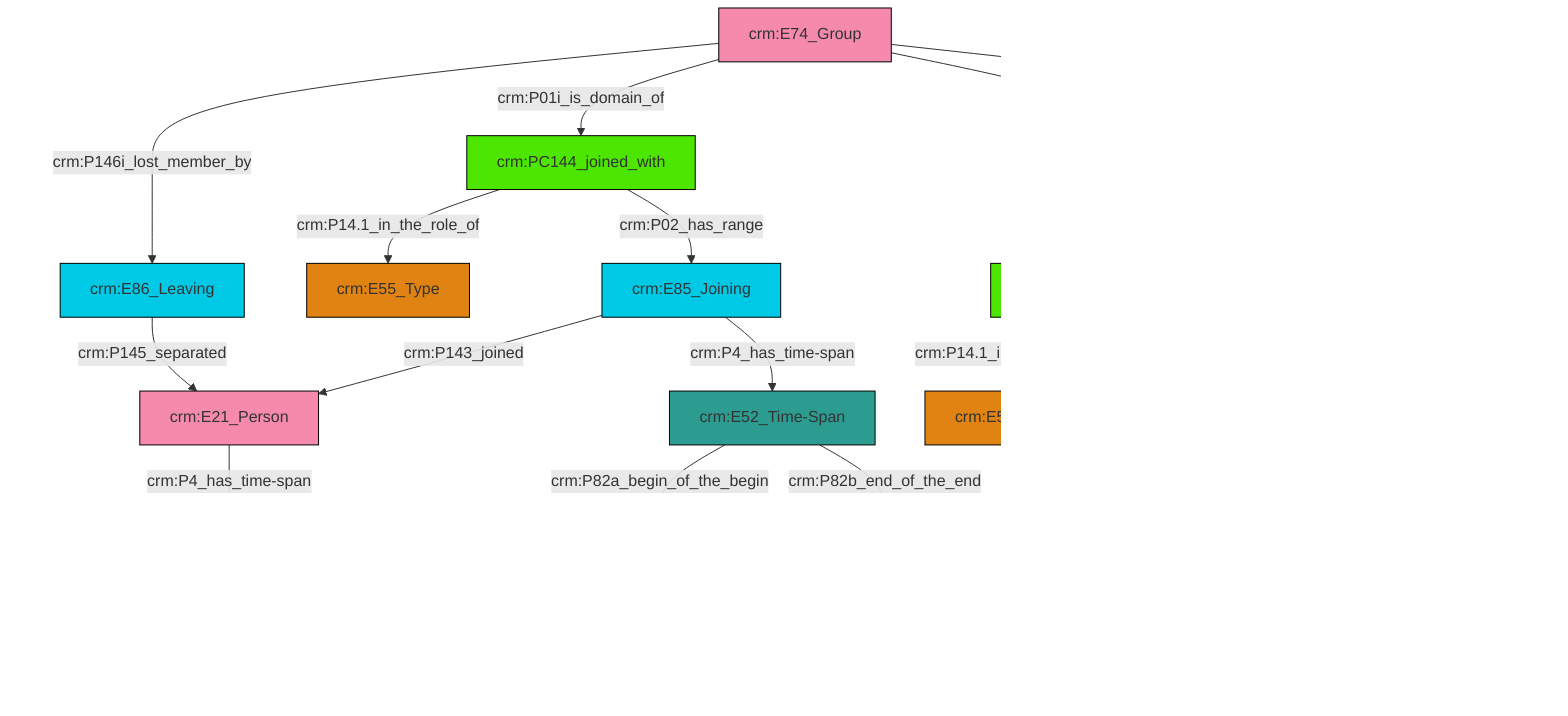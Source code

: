 graph TD
classDef Literal fill:#f2f2f2,stroke:#000000;
classDef CRM_Entity fill:#FFFFFF,stroke:#000000;
classDef Temporal_Entity fill:#00C9E6, stroke:#000000;
classDef Type fill:#E18312, stroke:#000000;
classDef Time-Span fill:#2C9C91, stroke:#000000;
classDef Appellation fill:#FFEB7F, stroke:#000000;
classDef Place fill:#008836, stroke:#000000;
classDef Persistent_Item fill:#B266B2, stroke:#000000;
classDef Conceptual_Object fill:#FFD700, stroke:#000000;
classDef Physical_Thing fill:#D2B48C, stroke:#000000;
classDef Actor fill:#f58aad, stroke:#000000;
classDef PC_Classes fill:#4ce600, stroke:#000000;
classDef Multi fill:#cccccc,stroke:#000000;

0["crm:PC144_joined_with"]:::PC_Classes -->|crm:P02_has_range| 1["crm:E85_Joining"]:::Temporal_Entity
5["crm:E52_Time-Span"]:::Time-Span -->|crm:P82a_begin_of_the_begin| 7[xsd:dateTime]:::Literal
10["crm:E21_Person"]:::Actor -->|crm:P4_has_time-span| 5["crm:E52_Time-Span"]:::Time-Span
11["crm:E86_Leaving"]:::Temporal_Entity -->|crm:P145_separated| 10["crm:E21_Person"]:::Actor
17["crm:E74_Group"]:::Actor -->|crm:P95i_was_formed_by| 3["crm:E66_Formation"]:::Temporal_Entity
17["crm:E74_Group"]:::Actor -->|crm:P01i_is_domain_of| 0["crm:PC144_joined_with"]:::PC_Classes
19["crm:PC14_carried_out_by"]:::PC_Classes -->|crm:P02_has_range| 20["crm:E39_Actor"]:::Actor
1["crm:E85_Joining"]:::Temporal_Entity -->|crm:P143_joined| 10["crm:E21_Person"]:::Actor
1["crm:E85_Joining"]:::Temporal_Entity -->|crm:P4_has_time-span| 13["crm:E52_Time-Span"]:::Time-Span
3["crm:E66_Formation"]:::Temporal_Entity -->|crm:P01i_is_domain_of| 19["crm:PC14_carried_out_by"]:::PC_Classes
23["crm:E74_Group"]:::Actor -->|crm:P2_has_type| 24["crm:E55_Type"]:::Type
19["crm:PC14_carried_out_by"]:::PC_Classes -->|crm:P14.1_in_the_role_of| 15["crm:E55_Type"]:::Type
17["crm:E74_Group"]:::Actor -->|crm:P146i_lost_member_by| 11["crm:E86_Leaving"]:::Temporal_Entity
5["crm:E52_Time-Span"]:::Time-Span -->|crm:P82b_end_of_the_end| 27[xsd:dateTime]:::Literal
17["crm:E74_Group"]:::Actor -->|crm:P107i_is_current_or_former_member_of| 23["crm:E74_Group"]:::Actor
0["crm:PC144_joined_with"]:::PC_Classes -->|crm:P14.1_in_the_role_of| 8["crm:E55_Type"]:::Type
13["crm:E52_Time-Span"]:::Time-Span -->|crm:P82a_begin_of_the_begin| 32[xsd:dateTime]:::Literal
13["crm:E52_Time-Span"]:::Time-Span -->|crm:P82b_end_of_the_end| 33[xsd:dateTime]:::Literal